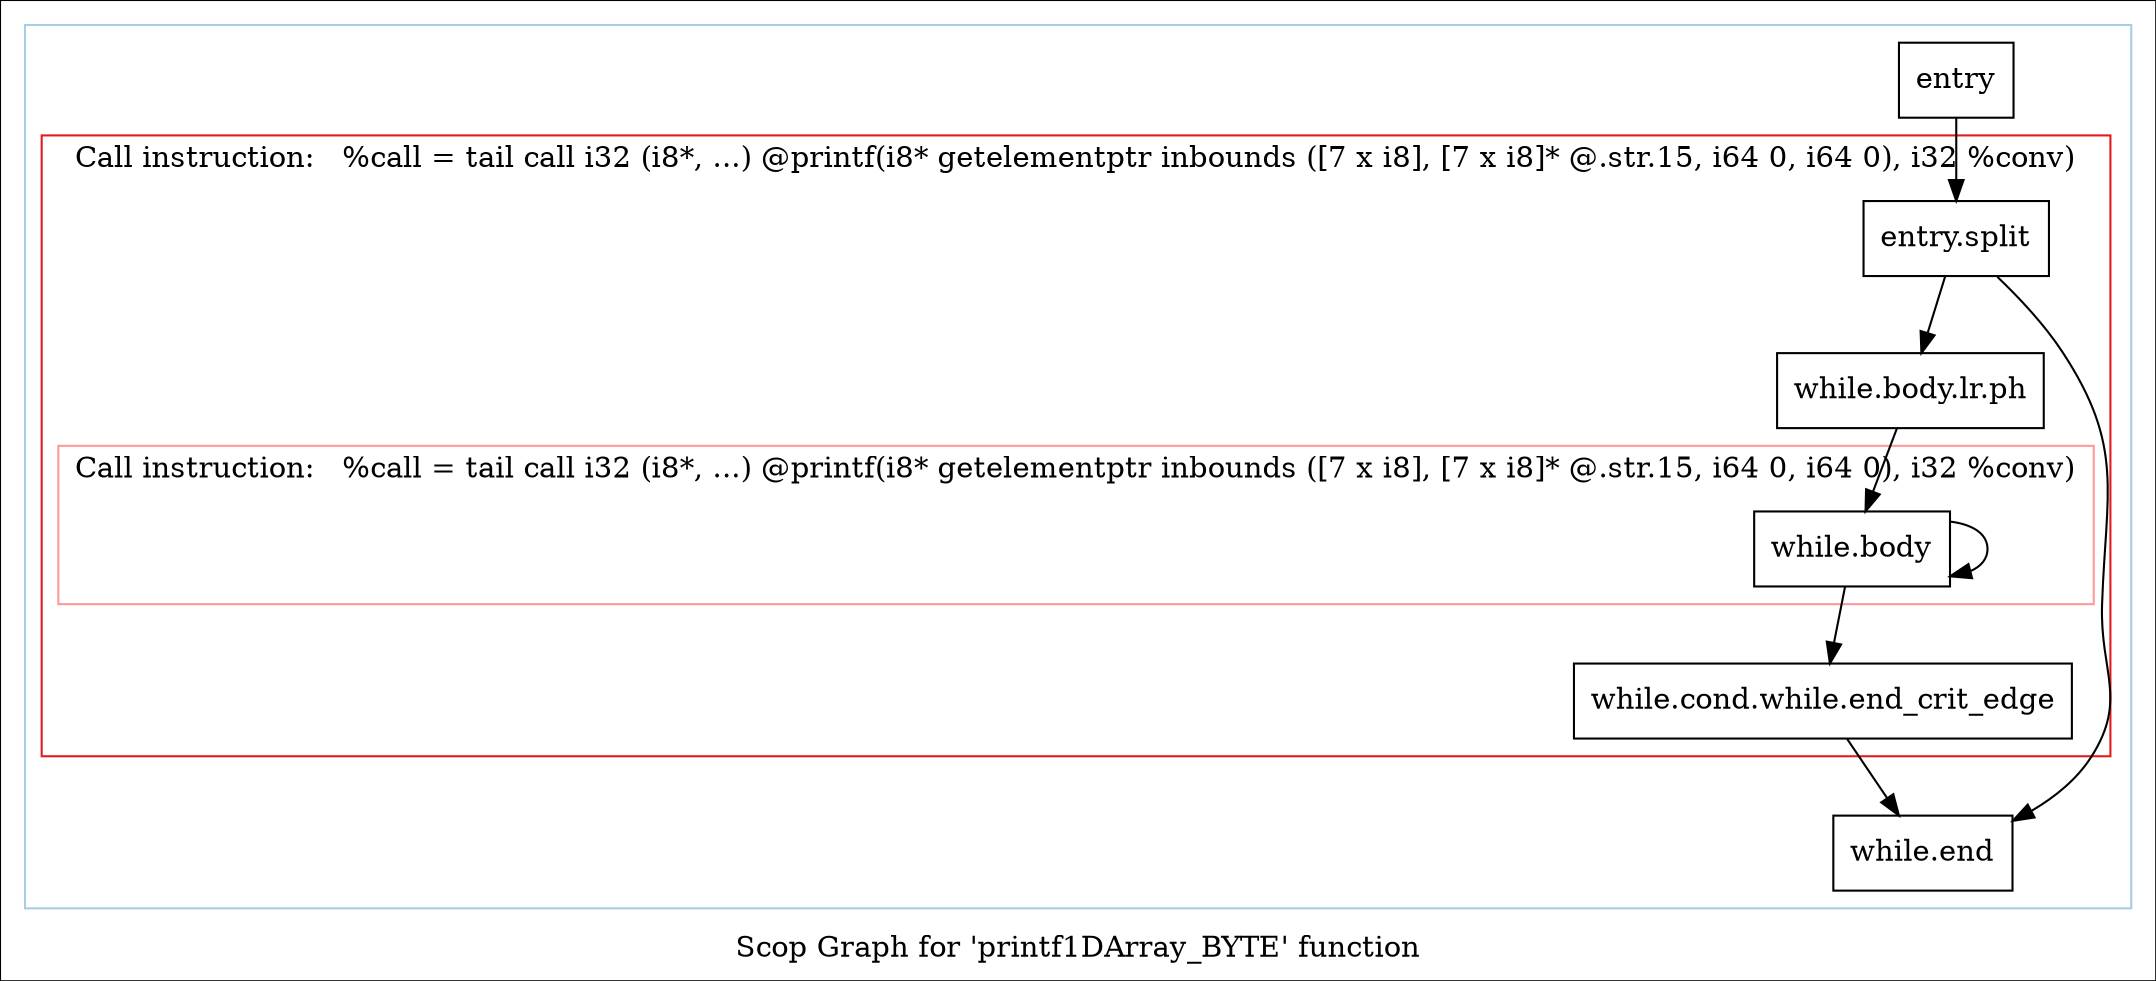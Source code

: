 digraph "Scop Graph for 'printf1DArray_BYTE' function" {
	label="Scop Graph for 'printf1DArray_BYTE' function";

	Node0xd3ba2f0 [shape=record,label="{entry}"];
	Node0xd3ba2f0 -> Node0xd3d7fd0;
	Node0xd3d7fd0 [shape=record,label="{entry.split}"];
	Node0xd3d7fd0 -> Node0xd3e1ef0;
	Node0xd3d7fd0 -> Node0xd3d4b30;
	Node0xd3e1ef0 [shape=record,label="{while.end}"];
	Node0xd3d4b30 [shape=record,label="{while.body.lr.ph}"];
	Node0xd3d4b30 -> Node0xd3c4a10;
	Node0xd3c4a10 [shape=record,label="{while.body}"];
	Node0xd3c4a10 -> Node0xd3c4a10[constraint=false];
	Node0xd3c4a10 -> Node0xd3a48d0;
	Node0xd3a48d0 [shape=record,label="{while.cond.while.end_crit_edge}"];
	Node0xd3a48d0 -> Node0xd3e1ef0;
	colorscheme = "paired12"
        subgraph cluster_0xd3c55f0 {
          label = "";
          style = solid;
          color = 1
          subgraph cluster_0xd3b84a0 {
            label = "Call instruction:   %call = tail call i32 (i8*, ...) @printf(i8* getelementptr inbounds ([7 x i8], [7 x i8]* @.str.15, i64 0, i64 0), i32 %conv)";
            style = solid;
            color = 6
            subgraph cluster_0xd3e14b0 {
              label = "Call instruction:   %call = tail call i32 (i8*, ...) @printf(i8* getelementptr inbounds ([7 x i8], [7 x i8]* @.str.15, i64 0, i64 0), i32 %conv)";
              style = solid;
              color = 5
              Node0xd3c4a10;
            }
            Node0xd3d7fd0;
            Node0xd3d4b30;
            Node0xd3a48d0;
          }
          Node0xd3ba2f0;
          Node0xd3e1ef0;
        }
}
